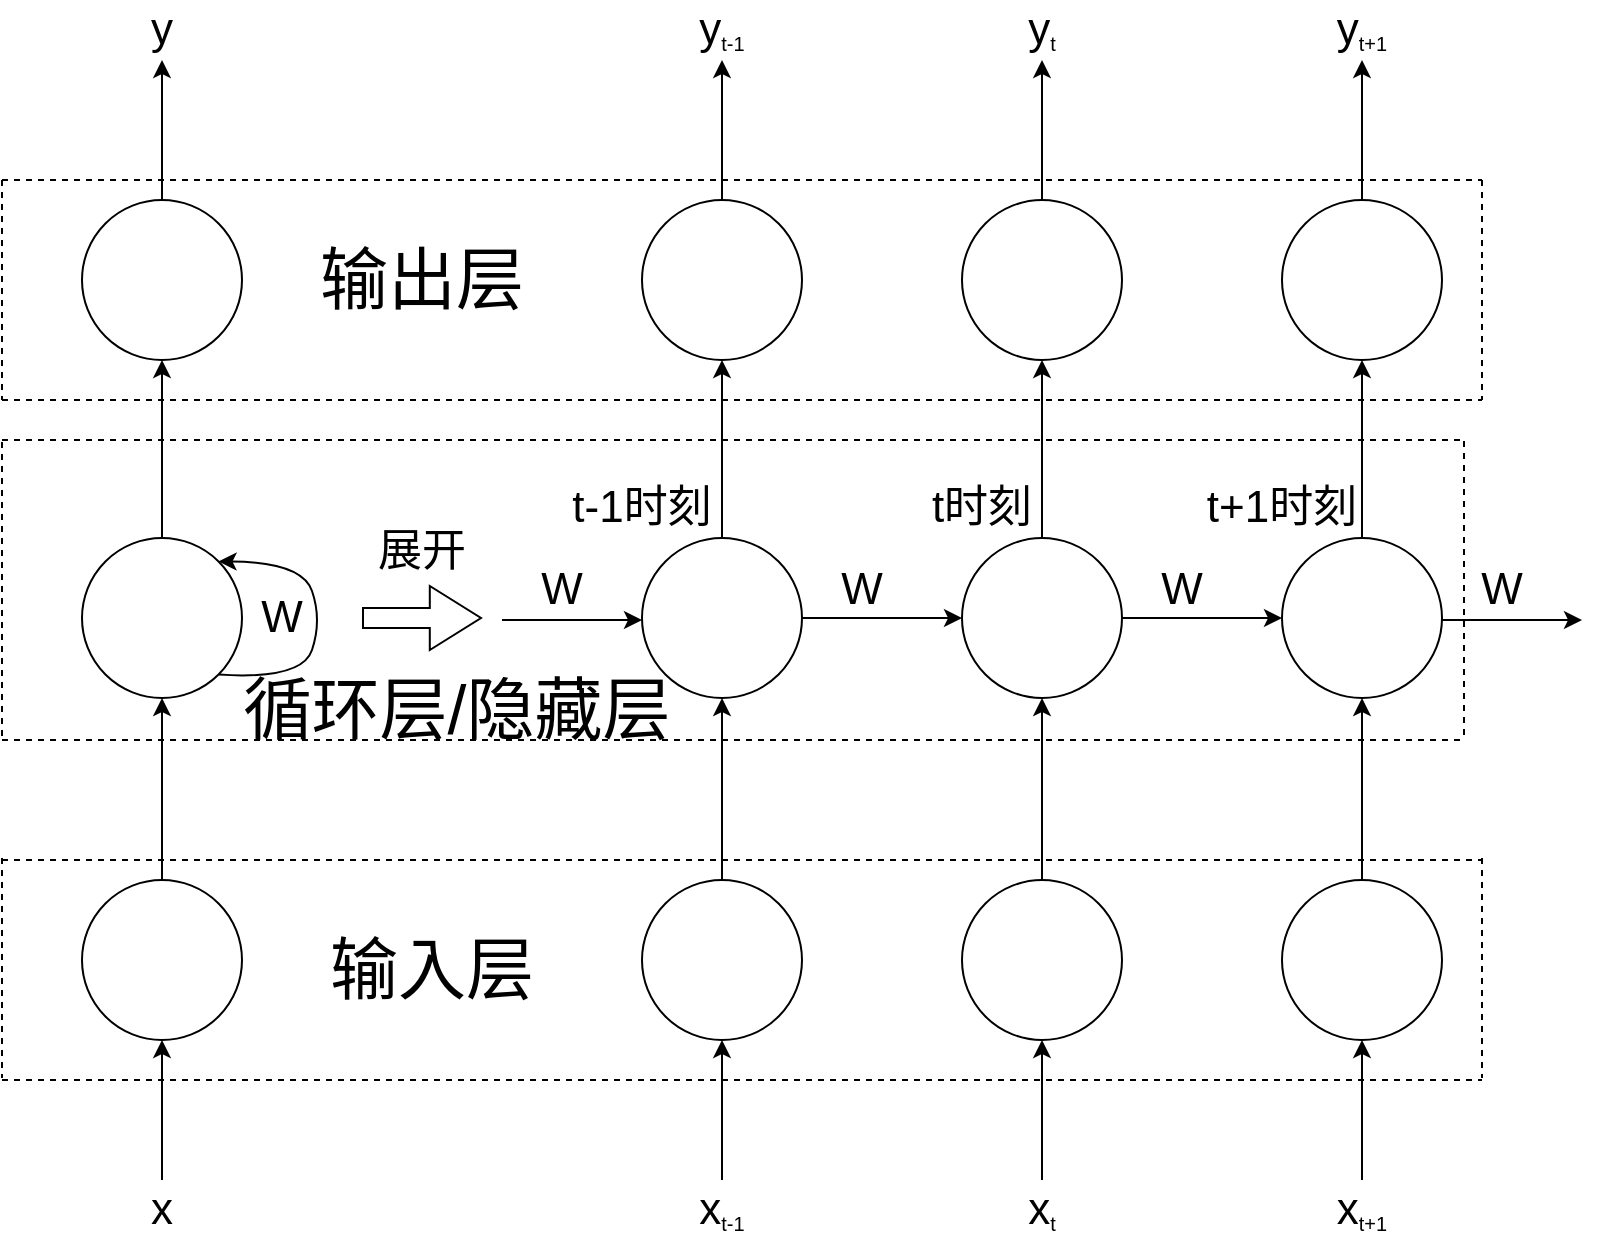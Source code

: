 <mxfile version="17.1.0" type="device"><diagram id="pHUyInjaIq1JpBAKXAAC" name="Page-1"><mxGraphModel dx="1483" dy="816" grid="1" gridSize="10" guides="1" tooltips="1" connect="1" arrows="1" fold="1" page="1" pageScale="1" pageWidth="827" pageHeight="1169" math="0" shadow="0"><root><mxCell id="0"/><mxCell id="1" parent="0"/><mxCell id="4UBFRL0X2fhENwHX8FHf-5" style="edgeStyle=orthogonalEdgeStyle;rounded=0;orthogonalLoop=1;jettySize=auto;html=1;fontSize=22;" edge="1" parent="1" source="RTWCO25gnVebKCxr4S8D-11" target="4UBFRL0X2fhENwHX8FHf-4"><mxGeometry relative="1" as="geometry"/></mxCell><mxCell id="RTWCO25gnVebKCxr4S8D-11" value="" style="ellipse;whiteSpace=wrap;html=1;aspect=fixed;" parent="1" vertex="1"><mxGeometry x="60" y="359" width="80" height="80" as="geometry"/></mxCell><mxCell id="4UBFRL0X2fhENwHX8FHf-1" value="" style="endArrow=classic;html=1;rounded=0;" edge="1" parent="1" target="RTWCO25gnVebKCxr4S8D-11"><mxGeometry width="50" height="50" relative="1" as="geometry"><mxPoint x="100" y="530" as="sourcePoint"/><mxPoint x="100" y="440" as="targetPoint"/></mxGeometry></mxCell><mxCell id="4UBFRL0X2fhENwHX8FHf-64" style="edgeStyle=orthogonalEdgeStyle;rounded=0;orthogonalLoop=1;jettySize=auto;html=1;entryX=0.5;entryY=1;entryDx=0;entryDy=0;fontSize=22;" edge="1" parent="1" source="4UBFRL0X2fhENwHX8FHf-2" target="4UBFRL0X2fhENwHX8FHf-57"><mxGeometry relative="1" as="geometry"/></mxCell><mxCell id="4UBFRL0X2fhENwHX8FHf-2" value="&lt;font style=&quot;font-size: 22px&quot;&gt;x&lt;/font&gt;" style="text;html=1;strokeColor=none;fillColor=none;align=center;verticalAlign=middle;whiteSpace=wrap;rounded=0;" vertex="1" parent="1"><mxGeometry x="70" y="680" width="60" height="30" as="geometry"/></mxCell><mxCell id="4UBFRL0X2fhENwHX8FHf-56" style="edgeStyle=orthogonalEdgeStyle;rounded=0;orthogonalLoop=1;jettySize=auto;html=1;entryX=0.5;entryY=1;entryDx=0;entryDy=0;fontSize=22;" edge="1" parent="1" source="4UBFRL0X2fhENwHX8FHf-4" target="4UBFRL0X2fhENwHX8FHf-8"><mxGeometry relative="1" as="geometry"/></mxCell><mxCell id="4UBFRL0X2fhENwHX8FHf-4" value="" style="ellipse;whiteSpace=wrap;html=1;aspect=fixed;" vertex="1" parent="1"><mxGeometry x="60" y="190" width="80" height="80" as="geometry"/></mxCell><mxCell id="4UBFRL0X2fhENwHX8FHf-6" value="" style="curved=1;endArrow=classic;html=1;rounded=0;fontSize=22;exitX=1;exitY=1;exitDx=0;exitDy=0;entryX=1;entryY=0;entryDx=0;entryDy=0;" edge="1" parent="1" source="RTWCO25gnVebKCxr4S8D-11" target="RTWCO25gnVebKCxr4S8D-11"><mxGeometry width="50" height="50" relative="1" as="geometry"><mxPoint x="390" y="420" as="sourcePoint"/><mxPoint x="440" y="370" as="targetPoint"/><Array as="points"><mxPoint x="170" y="430"/><mxPoint x="180" y="400"/><mxPoint x="170" y="371"/></Array></mxGeometry></mxCell><mxCell id="4UBFRL0X2fhENwHX8FHf-8" value="&lt;font style=&quot;font-size: 22px&quot;&gt;y&lt;/font&gt;" style="text;html=1;strokeColor=none;fillColor=none;align=center;verticalAlign=middle;whiteSpace=wrap;rounded=0;" vertex="1" parent="1"><mxGeometry x="70" y="90" width="60" height="30" as="geometry"/></mxCell><mxCell id="4UBFRL0X2fhENwHX8FHf-9" value="W" style="text;html=1;strokeColor=none;fillColor=none;align=center;verticalAlign=middle;whiteSpace=wrap;rounded=0;fontSize=22;" vertex="1" parent="1"><mxGeometry x="130" y="384" width="60" height="30" as="geometry"/></mxCell><mxCell id="4UBFRL0X2fhENwHX8FHf-10" value="" style="shape=flexArrow;endArrow=classic;html=1;rounded=0;fontSize=22;endWidth=21;endSize=8.2;" edge="1" parent="1"><mxGeometry width="50" height="50" relative="1" as="geometry"><mxPoint x="200" y="399" as="sourcePoint"/><mxPoint x="260" y="399" as="targetPoint"/></mxGeometry></mxCell><mxCell id="4UBFRL0X2fhENwHX8FHf-12" value="展开" style="text;html=1;strokeColor=none;fillColor=none;align=center;verticalAlign=middle;whiteSpace=wrap;rounded=0;fontSize=22;" vertex="1" parent="1"><mxGeometry x="200" y="351" width="60" height="30" as="geometry"/></mxCell><mxCell id="4UBFRL0X2fhENwHX8FHf-13" style="edgeStyle=orthogonalEdgeStyle;rounded=0;orthogonalLoop=1;jettySize=auto;html=1;fontSize=22;" edge="1" parent="1" source="4UBFRL0X2fhENwHX8FHf-14" target="4UBFRL0X2fhENwHX8FHf-17"><mxGeometry relative="1" as="geometry"/></mxCell><mxCell id="4UBFRL0X2fhENwHX8FHf-44" style="edgeStyle=orthogonalEdgeStyle;rounded=0;orthogonalLoop=1;jettySize=auto;html=1;entryX=0;entryY=0.5;entryDx=0;entryDy=0;fontSize=22;" edge="1" parent="1" source="4UBFRL0X2fhENwHX8FHf-14" target="4UBFRL0X2fhENwHX8FHf-33"><mxGeometry relative="1" as="geometry"/></mxCell><mxCell id="4UBFRL0X2fhENwHX8FHf-14" value="" style="ellipse;whiteSpace=wrap;html=1;aspect=fixed;" vertex="1" parent="1"><mxGeometry x="340" y="359" width="80" height="80" as="geometry"/></mxCell><mxCell id="4UBFRL0X2fhENwHX8FHf-15" value="" style="endArrow=classic;html=1;rounded=0;" edge="1" parent="1" target="4UBFRL0X2fhENwHX8FHf-14"><mxGeometry width="50" height="50" relative="1" as="geometry"><mxPoint x="380" y="530" as="sourcePoint"/><mxPoint x="380" y="440" as="targetPoint"/></mxGeometry></mxCell><mxCell id="4UBFRL0X2fhENwHX8FHf-63" style="edgeStyle=orthogonalEdgeStyle;rounded=0;orthogonalLoop=1;jettySize=auto;html=1;fontSize=22;" edge="1" parent="1" source="4UBFRL0X2fhENwHX8FHf-16"><mxGeometry relative="1" as="geometry"><mxPoint x="380" y="610" as="targetPoint"/></mxGeometry></mxCell><mxCell id="4UBFRL0X2fhENwHX8FHf-16" value="&lt;span style=&quot;font-size: 22px&quot;&gt;x&lt;/span&gt;&lt;sub&gt;t-1&lt;/sub&gt;" style="text;html=1;strokeColor=none;fillColor=none;align=center;verticalAlign=middle;whiteSpace=wrap;rounded=0;" vertex="1" parent="1"><mxGeometry x="350" y="680" width="60" height="30" as="geometry"/></mxCell><mxCell id="4UBFRL0X2fhENwHX8FHf-55" style="edgeStyle=orthogonalEdgeStyle;rounded=0;orthogonalLoop=1;jettySize=auto;html=1;entryX=0.5;entryY=1;entryDx=0;entryDy=0;fontSize=22;" edge="1" parent="1" source="4UBFRL0X2fhENwHX8FHf-17" target="4UBFRL0X2fhENwHX8FHf-19"><mxGeometry relative="1" as="geometry"/></mxCell><mxCell id="4UBFRL0X2fhENwHX8FHf-17" value="" style="ellipse;whiteSpace=wrap;html=1;aspect=fixed;" vertex="1" parent="1"><mxGeometry x="340" y="190" width="80" height="80" as="geometry"/></mxCell><mxCell id="4UBFRL0X2fhENwHX8FHf-19" value="&lt;span style=&quot;font-size: 22px&quot;&gt;y&lt;/span&gt;&lt;sub&gt;t-1&lt;/sub&gt;" style="text;html=1;strokeColor=none;fillColor=none;align=center;verticalAlign=middle;whiteSpace=wrap;rounded=0;" vertex="1" parent="1"><mxGeometry x="350" y="90" width="60" height="30" as="geometry"/></mxCell><mxCell id="4UBFRL0X2fhENwHX8FHf-32" style="edgeStyle=orthogonalEdgeStyle;rounded=0;orthogonalLoop=1;jettySize=auto;html=1;fontSize=22;" edge="1" parent="1" source="4UBFRL0X2fhENwHX8FHf-33" target="4UBFRL0X2fhENwHX8FHf-36"><mxGeometry relative="1" as="geometry"/></mxCell><mxCell id="4UBFRL0X2fhENwHX8FHf-45" style="edgeStyle=orthogonalEdgeStyle;rounded=0;orthogonalLoop=1;jettySize=auto;html=1;entryX=0;entryY=0.5;entryDx=0;entryDy=0;fontSize=22;" edge="1" parent="1" source="4UBFRL0X2fhENwHX8FHf-33" target="4UBFRL0X2fhENwHX8FHf-39"><mxGeometry relative="1" as="geometry"/></mxCell><mxCell id="4UBFRL0X2fhENwHX8FHf-33" value="" style="ellipse;whiteSpace=wrap;html=1;aspect=fixed;" vertex="1" parent="1"><mxGeometry x="500" y="359" width="80" height="80" as="geometry"/></mxCell><mxCell id="4UBFRL0X2fhENwHX8FHf-34" value="" style="endArrow=classic;html=1;rounded=0;" edge="1" parent="1" target="4UBFRL0X2fhENwHX8FHf-33"><mxGeometry width="50" height="50" relative="1" as="geometry"><mxPoint x="540" y="530" as="sourcePoint"/><mxPoint x="540" y="440" as="targetPoint"/></mxGeometry></mxCell><mxCell id="4UBFRL0X2fhENwHX8FHf-62" style="edgeStyle=orthogonalEdgeStyle;rounded=0;orthogonalLoop=1;jettySize=auto;html=1;fontSize=22;" edge="1" parent="1" source="4UBFRL0X2fhENwHX8FHf-35"><mxGeometry relative="1" as="geometry"><mxPoint x="540" y="610" as="targetPoint"/></mxGeometry></mxCell><mxCell id="4UBFRL0X2fhENwHX8FHf-35" value="&lt;span style=&quot;font-size: 22px&quot;&gt;x&lt;/span&gt;&lt;sub&gt;t&lt;/sub&gt;" style="text;html=1;strokeColor=none;fillColor=none;align=center;verticalAlign=middle;whiteSpace=wrap;rounded=0;" vertex="1" parent="1"><mxGeometry x="510" y="680" width="60" height="30" as="geometry"/></mxCell><mxCell id="4UBFRL0X2fhENwHX8FHf-53" style="edgeStyle=orthogonalEdgeStyle;rounded=0;orthogonalLoop=1;jettySize=auto;html=1;entryX=0.5;entryY=1;entryDx=0;entryDy=0;fontSize=22;" edge="1" parent="1" source="4UBFRL0X2fhENwHX8FHf-36" target="4UBFRL0X2fhENwHX8FHf-37"><mxGeometry relative="1" as="geometry"/></mxCell><mxCell id="4UBFRL0X2fhENwHX8FHf-36" value="" style="ellipse;whiteSpace=wrap;html=1;aspect=fixed;" vertex="1" parent="1"><mxGeometry x="500" y="190" width="80" height="80" as="geometry"/></mxCell><mxCell id="4UBFRL0X2fhENwHX8FHf-37" value="&lt;span style=&quot;font-size: 22px&quot;&gt;y&lt;/span&gt;&lt;sub&gt;t&lt;/sub&gt;" style="text;html=1;strokeColor=none;fillColor=none;align=center;verticalAlign=middle;whiteSpace=wrap;rounded=0;" vertex="1" parent="1"><mxGeometry x="510" y="90" width="60" height="30" as="geometry"/></mxCell><mxCell id="4UBFRL0X2fhENwHX8FHf-38" style="edgeStyle=orthogonalEdgeStyle;rounded=0;orthogonalLoop=1;jettySize=auto;html=1;fontSize=22;" edge="1" parent="1" source="4UBFRL0X2fhENwHX8FHf-39" target="4UBFRL0X2fhENwHX8FHf-42"><mxGeometry relative="1" as="geometry"/></mxCell><mxCell id="4UBFRL0X2fhENwHX8FHf-39" value="" style="ellipse;whiteSpace=wrap;html=1;aspect=fixed;" vertex="1" parent="1"><mxGeometry x="660" y="359" width="80" height="80" as="geometry"/></mxCell><mxCell id="4UBFRL0X2fhENwHX8FHf-40" value="" style="endArrow=classic;html=1;rounded=0;" edge="1" parent="1" target="4UBFRL0X2fhENwHX8FHf-39"><mxGeometry width="50" height="50" relative="1" as="geometry"><mxPoint x="700" y="530" as="sourcePoint"/><mxPoint x="700" y="440" as="targetPoint"/></mxGeometry></mxCell><mxCell id="4UBFRL0X2fhENwHX8FHf-61" style="edgeStyle=orthogonalEdgeStyle;rounded=0;orthogonalLoop=1;jettySize=auto;html=1;entryX=0.5;entryY=1;entryDx=0;entryDy=0;fontSize=22;" edge="1" parent="1" source="4UBFRL0X2fhENwHX8FHf-41" target="4UBFRL0X2fhENwHX8FHf-60"><mxGeometry relative="1" as="geometry"/></mxCell><mxCell id="4UBFRL0X2fhENwHX8FHf-41" value="&lt;span style=&quot;font-size: 22px&quot;&gt;x&lt;/span&gt;&lt;sub&gt;t+1&lt;/sub&gt;" style="text;html=1;strokeColor=none;fillColor=none;align=center;verticalAlign=middle;whiteSpace=wrap;rounded=0;" vertex="1" parent="1"><mxGeometry x="670" y="680" width="60" height="30" as="geometry"/></mxCell><mxCell id="4UBFRL0X2fhENwHX8FHf-54" style="edgeStyle=orthogonalEdgeStyle;rounded=0;orthogonalLoop=1;jettySize=auto;html=1;entryX=0.5;entryY=1;entryDx=0;entryDy=0;fontSize=22;" edge="1" parent="1" source="4UBFRL0X2fhENwHX8FHf-42" target="4UBFRL0X2fhENwHX8FHf-43"><mxGeometry relative="1" as="geometry"/></mxCell><mxCell id="4UBFRL0X2fhENwHX8FHf-42" value="" style="ellipse;whiteSpace=wrap;html=1;aspect=fixed;" vertex="1" parent="1"><mxGeometry x="660" y="190" width="80" height="80" as="geometry"/></mxCell><mxCell id="4UBFRL0X2fhENwHX8FHf-43" value="&lt;span style=&quot;font-size: 22px&quot;&gt;y&lt;/span&gt;&lt;sub&gt;t+1&lt;/sub&gt;" style="text;html=1;strokeColor=none;fillColor=none;align=center;verticalAlign=middle;whiteSpace=wrap;rounded=0;" vertex="1" parent="1"><mxGeometry x="670" y="90" width="60" height="30" as="geometry"/></mxCell><mxCell id="4UBFRL0X2fhENwHX8FHf-46" value="" style="endArrow=classic;html=1;rounded=0;fontSize=22;" edge="1" parent="1"><mxGeometry width="50" height="50" relative="1" as="geometry"><mxPoint x="270" y="400" as="sourcePoint"/><mxPoint x="340" y="400" as="targetPoint"/></mxGeometry></mxCell><mxCell id="4UBFRL0X2fhENwHX8FHf-47" value="W" style="text;html=1;strokeColor=none;fillColor=none;align=center;verticalAlign=middle;whiteSpace=wrap;rounded=0;fontSize=22;" vertex="1" parent="1"><mxGeometry x="270" y="370" width="60" height="30" as="geometry"/></mxCell><mxCell id="4UBFRL0X2fhENwHX8FHf-49" value="" style="endArrow=classic;html=1;rounded=0;fontSize=22;" edge="1" parent="1"><mxGeometry width="50" height="50" relative="1" as="geometry"><mxPoint x="740" y="400" as="sourcePoint"/><mxPoint x="810" y="400" as="targetPoint"/></mxGeometry></mxCell><mxCell id="4UBFRL0X2fhENwHX8FHf-50" value="W" style="text;html=1;strokeColor=none;fillColor=none;align=center;verticalAlign=middle;whiteSpace=wrap;rounded=0;fontSize=22;" vertex="1" parent="1"><mxGeometry x="740" y="370" width="60" height="30" as="geometry"/></mxCell><mxCell id="4UBFRL0X2fhENwHX8FHf-51" value="W" style="text;html=1;strokeColor=none;fillColor=none;align=center;verticalAlign=middle;whiteSpace=wrap;rounded=0;fontSize=22;" vertex="1" parent="1"><mxGeometry x="420" y="370" width="60" height="30" as="geometry"/></mxCell><mxCell id="4UBFRL0X2fhENwHX8FHf-52" value="W" style="text;html=1;strokeColor=none;fillColor=none;align=center;verticalAlign=middle;whiteSpace=wrap;rounded=0;fontSize=22;" vertex="1" parent="1"><mxGeometry x="580" y="370" width="60" height="30" as="geometry"/></mxCell><mxCell id="4UBFRL0X2fhENwHX8FHf-57" value="" style="ellipse;whiteSpace=wrap;html=1;aspect=fixed;" vertex="1" parent="1"><mxGeometry x="60" y="530" width="80" height="80" as="geometry"/></mxCell><mxCell id="4UBFRL0X2fhENwHX8FHf-58" value="" style="ellipse;whiteSpace=wrap;html=1;aspect=fixed;" vertex="1" parent="1"><mxGeometry x="340" y="530" width="80" height="80" as="geometry"/></mxCell><mxCell id="4UBFRL0X2fhENwHX8FHf-59" value="" style="ellipse;whiteSpace=wrap;html=1;aspect=fixed;" vertex="1" parent="1"><mxGeometry x="500" y="530" width="80" height="80" as="geometry"/></mxCell><mxCell id="4UBFRL0X2fhENwHX8FHf-60" value="" style="ellipse;whiteSpace=wrap;html=1;aspect=fixed;" vertex="1" parent="1"><mxGeometry x="660" y="530" width="80" height="80" as="geometry"/></mxCell><mxCell id="4UBFRL0X2fhENwHX8FHf-65" value="t-1时刻" style="text;html=1;strokeColor=none;fillColor=none;align=center;verticalAlign=middle;whiteSpace=wrap;rounded=0;fontSize=22;" vertex="1" parent="1"><mxGeometry x="300" y="329" width="80" height="30" as="geometry"/></mxCell><mxCell id="4UBFRL0X2fhENwHX8FHf-66" value="t+1时刻" style="text;html=1;strokeColor=none;fillColor=none;align=center;verticalAlign=middle;whiteSpace=wrap;rounded=0;fontSize=22;" vertex="1" parent="1"><mxGeometry x="620" y="329" width="80" height="30" as="geometry"/></mxCell><mxCell id="4UBFRL0X2fhENwHX8FHf-67" value="t时刻" style="text;html=1;strokeColor=none;fillColor=none;align=center;verticalAlign=middle;whiteSpace=wrap;rounded=0;fontSize=22;" vertex="1" parent="1"><mxGeometry x="470" y="329" width="80" height="30" as="geometry"/></mxCell><mxCell id="4UBFRL0X2fhENwHX8FHf-69" value="" style="endArrow=none;dashed=1;html=1;rounded=0;fontSize=22;" edge="1" parent="1"><mxGeometry width="50" height="50" relative="1" as="geometry"><mxPoint x="20" y="310" as="sourcePoint"/><mxPoint x="750" y="310" as="targetPoint"/></mxGeometry></mxCell><mxCell id="4UBFRL0X2fhENwHX8FHf-70" value="" style="endArrow=none;dashed=1;html=1;rounded=0;fontSize=22;" edge="1" parent="1"><mxGeometry width="50" height="50" relative="1" as="geometry"><mxPoint x="20" y="460" as="sourcePoint"/><mxPoint x="750" y="460" as="targetPoint"/></mxGeometry></mxCell><mxCell id="4UBFRL0X2fhENwHX8FHf-71" value="" style="endArrow=none;dashed=1;html=1;rounded=0;fontSize=22;" edge="1" parent="1"><mxGeometry width="50" height="50" relative="1" as="geometry"><mxPoint x="20" y="520" as="sourcePoint"/><mxPoint x="760" y="520" as="targetPoint"/></mxGeometry></mxCell><mxCell id="4UBFRL0X2fhENwHX8FHf-72" value="" style="endArrow=none;dashed=1;html=1;rounded=0;fontSize=22;" edge="1" parent="1"><mxGeometry width="50" height="50" relative="1" as="geometry"><mxPoint x="20" y="630" as="sourcePoint"/><mxPoint x="760" y="630" as="targetPoint"/></mxGeometry></mxCell><mxCell id="4UBFRL0X2fhENwHX8FHf-73" value="" style="endArrow=none;dashed=1;html=1;rounded=0;fontSize=22;" edge="1" parent="1"><mxGeometry width="50" height="50" relative="1" as="geometry"><mxPoint x="20" y="290" as="sourcePoint"/><mxPoint x="760" y="290" as="targetPoint"/></mxGeometry></mxCell><mxCell id="4UBFRL0X2fhENwHX8FHf-74" value="" style="endArrow=none;dashed=1;html=1;rounded=0;fontSize=22;" edge="1" parent="1"><mxGeometry width="50" height="50" relative="1" as="geometry"><mxPoint x="20" y="180" as="sourcePoint"/><mxPoint x="760" y="180" as="targetPoint"/></mxGeometry></mxCell><mxCell id="4UBFRL0X2fhENwHX8FHf-75" value="" style="endArrow=none;dashed=1;html=1;rounded=0;fontSize=22;" edge="1" parent="1"><mxGeometry width="50" height="50" relative="1" as="geometry"><mxPoint x="20" y="180" as="sourcePoint"/><mxPoint x="20" y="290" as="targetPoint"/></mxGeometry></mxCell><mxCell id="4UBFRL0X2fhENwHX8FHf-76" value="" style="endArrow=none;dashed=1;html=1;rounded=0;fontSize=22;" edge="1" parent="1"><mxGeometry width="50" height="50" relative="1" as="geometry"><mxPoint x="20" y="311" as="sourcePoint"/><mxPoint x="20" y="460" as="targetPoint"/></mxGeometry></mxCell><mxCell id="4UBFRL0X2fhENwHX8FHf-77" value="" style="endArrow=none;dashed=1;html=1;rounded=0;fontSize=22;" edge="1" parent="1"><mxGeometry width="50" height="50" relative="1" as="geometry"><mxPoint x="20" y="519" as="sourcePoint"/><mxPoint x="20" y="629" as="targetPoint"/></mxGeometry></mxCell><mxCell id="4UBFRL0X2fhENwHX8FHf-78" value="" style="endArrow=none;dashed=1;html=1;rounded=0;fontSize=22;" edge="1" parent="1"><mxGeometry width="50" height="50" relative="1" as="geometry"><mxPoint x="760" y="519" as="sourcePoint"/><mxPoint x="760" y="629" as="targetPoint"/></mxGeometry></mxCell><mxCell id="4UBFRL0X2fhENwHX8FHf-79" value="" style="endArrow=none;dashed=1;html=1;rounded=0;fontSize=22;" edge="1" parent="1"><mxGeometry width="50" height="50" relative="1" as="geometry"><mxPoint x="760" y="180" as="sourcePoint"/><mxPoint x="760" y="290" as="targetPoint"/></mxGeometry></mxCell><mxCell id="4UBFRL0X2fhENwHX8FHf-81" value="" style="endArrow=none;dashed=1;html=1;rounded=0;fontSize=22;" edge="1" parent="1"><mxGeometry width="50" height="50" relative="1" as="geometry"><mxPoint x="751" y="310.5" as="sourcePoint"/><mxPoint x="751" y="459.5" as="targetPoint"/></mxGeometry></mxCell><mxCell id="4UBFRL0X2fhENwHX8FHf-82" value="&lt;font style=&quot;font-size: 34px&quot;&gt;输入层&lt;/font&gt;" style="text;html=1;strokeColor=none;fillColor=none;align=center;verticalAlign=middle;whiteSpace=wrap;rounded=0;fontSize=22;" vertex="1" parent="1"><mxGeometry x="180" y="560" width="110" height="30" as="geometry"/></mxCell><mxCell id="4UBFRL0X2fhENwHX8FHf-83" value="&lt;font style=&quot;font-size: 34px&quot;&gt;输出层&lt;/font&gt;" style="text;html=1;strokeColor=none;fillColor=none;align=center;verticalAlign=middle;whiteSpace=wrap;rounded=0;fontSize=22;" vertex="1" parent="1"><mxGeometry x="175" y="215" width="110" height="30" as="geometry"/></mxCell><mxCell id="4UBFRL0X2fhENwHX8FHf-84" value="&lt;font style=&quot;font-size: 34px&quot;&gt;循环层/隐藏层&lt;/font&gt;" style="text;html=1;strokeColor=none;fillColor=none;align=center;verticalAlign=middle;whiteSpace=wrap;rounded=0;fontSize=22;" vertex="1" parent="1"><mxGeometry x="130" y="430" width="235" height="30" as="geometry"/></mxCell></root></mxGraphModel></diagram></mxfile>